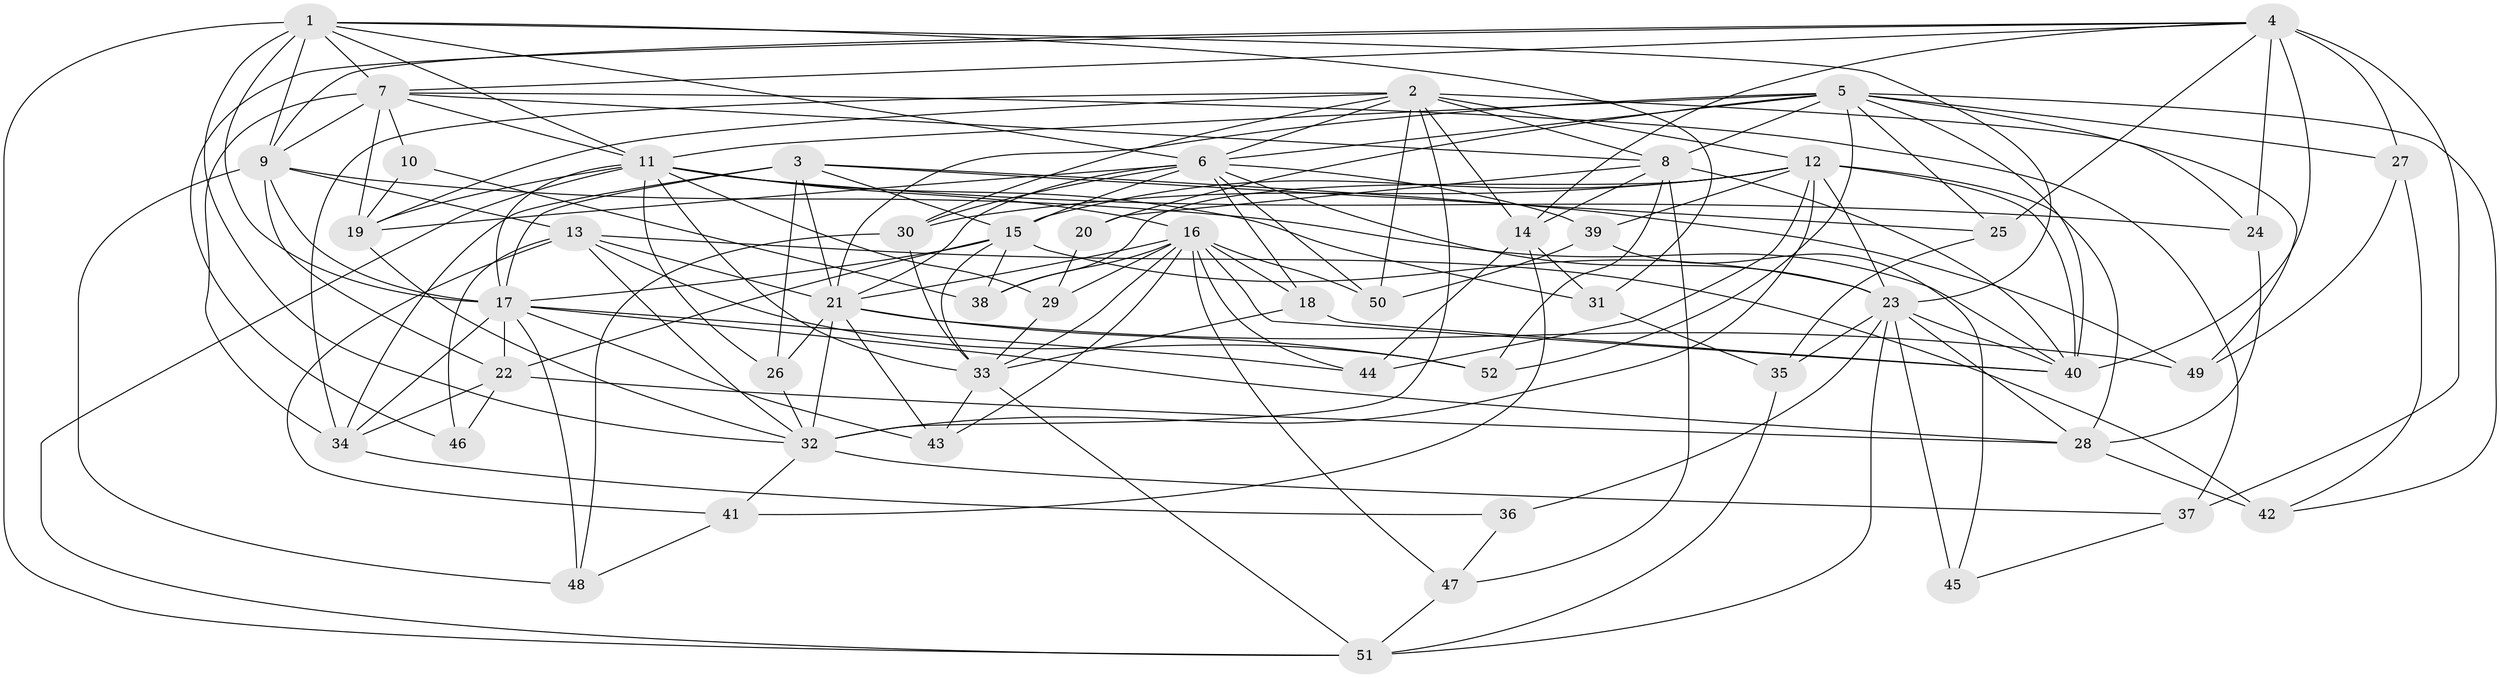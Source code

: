 // original degree distribution, {4: 1.0}
// Generated by graph-tools (version 1.1) at 2025/53/03/04/25 22:53:32]
// undirected, 52 vertices, 161 edges
graph export_dot {
  node [color=gray90,style=filled];
  1;
  2;
  3;
  4;
  5;
  6;
  7;
  8;
  9;
  10;
  11;
  12;
  13;
  14;
  15;
  16;
  17;
  18;
  19;
  20;
  21;
  22;
  23;
  24;
  25;
  26;
  27;
  28;
  29;
  30;
  31;
  32;
  33;
  34;
  35;
  36;
  37;
  38;
  39;
  40;
  41;
  42;
  43;
  44;
  45;
  46;
  47;
  48;
  49;
  50;
  51;
  52;
  1 -- 6 [weight=2.0];
  1 -- 7 [weight=1.0];
  1 -- 9 [weight=3.0];
  1 -- 11 [weight=1.0];
  1 -- 17 [weight=1.0];
  1 -- 23 [weight=1.0];
  1 -- 31 [weight=1.0];
  1 -- 32 [weight=1.0];
  1 -- 51 [weight=1.0];
  2 -- 6 [weight=1.0];
  2 -- 8 [weight=1.0];
  2 -- 12 [weight=1.0];
  2 -- 14 [weight=1.0];
  2 -- 19 [weight=1.0];
  2 -- 24 [weight=1.0];
  2 -- 30 [weight=1.0];
  2 -- 32 [weight=1.0];
  2 -- 34 [weight=1.0];
  2 -- 50 [weight=1.0];
  3 -- 15 [weight=2.0];
  3 -- 17 [weight=1.0];
  3 -- 21 [weight=1.0];
  3 -- 25 [weight=1.0];
  3 -- 26 [weight=1.0];
  3 -- 34 [weight=1.0];
  3 -- 49 [weight=1.0];
  4 -- 7 [weight=1.0];
  4 -- 9 [weight=1.0];
  4 -- 14 [weight=1.0];
  4 -- 24 [weight=1.0];
  4 -- 25 [weight=1.0];
  4 -- 27 [weight=1.0];
  4 -- 37 [weight=1.0];
  4 -- 40 [weight=2.0];
  4 -- 46 [weight=1.0];
  5 -- 6 [weight=1.0];
  5 -- 8 [weight=1.0];
  5 -- 11 [weight=1.0];
  5 -- 20 [weight=2.0];
  5 -- 21 [weight=1.0];
  5 -- 25 [weight=1.0];
  5 -- 27 [weight=1.0];
  5 -- 40 [weight=1.0];
  5 -- 42 [weight=1.0];
  5 -- 49 [weight=1.0];
  5 -- 52 [weight=1.0];
  6 -- 15 [weight=1.0];
  6 -- 18 [weight=1.0];
  6 -- 19 [weight=1.0];
  6 -- 21 [weight=1.0];
  6 -- 23 [weight=1.0];
  6 -- 30 [weight=1.0];
  6 -- 39 [weight=1.0];
  6 -- 50 [weight=1.0];
  7 -- 8 [weight=1.0];
  7 -- 9 [weight=1.0];
  7 -- 10 [weight=1.0];
  7 -- 11 [weight=1.0];
  7 -- 19 [weight=2.0];
  7 -- 34 [weight=1.0];
  7 -- 37 [weight=1.0];
  8 -- 14 [weight=1.0];
  8 -- 20 [weight=1.0];
  8 -- 40 [weight=1.0];
  8 -- 47 [weight=1.0];
  8 -- 52 [weight=1.0];
  9 -- 13 [weight=1.0];
  9 -- 17 [weight=1.0];
  9 -- 22 [weight=1.0];
  9 -- 40 [weight=1.0];
  9 -- 48 [weight=1.0];
  10 -- 19 [weight=2.0];
  10 -- 38 [weight=1.0];
  11 -- 16 [weight=1.0];
  11 -- 17 [weight=1.0];
  11 -- 19 [weight=1.0];
  11 -- 24 [weight=1.0];
  11 -- 26 [weight=1.0];
  11 -- 29 [weight=1.0];
  11 -- 31 [weight=1.0];
  11 -- 33 [weight=1.0];
  11 -- 51 [weight=1.0];
  12 -- 15 [weight=1.0];
  12 -- 23 [weight=1.0];
  12 -- 28 [weight=1.0];
  12 -- 30 [weight=2.0];
  12 -- 32 [weight=1.0];
  12 -- 38 [weight=1.0];
  12 -- 39 [weight=1.0];
  12 -- 40 [weight=2.0];
  12 -- 44 [weight=1.0];
  13 -- 21 [weight=2.0];
  13 -- 32 [weight=1.0];
  13 -- 41 [weight=1.0];
  13 -- 42 [weight=1.0];
  13 -- 46 [weight=1.0];
  13 -- 52 [weight=1.0];
  14 -- 31 [weight=1.0];
  14 -- 41 [weight=1.0];
  14 -- 44 [weight=1.0];
  15 -- 17 [weight=1.0];
  15 -- 22 [weight=3.0];
  15 -- 23 [weight=1.0];
  15 -- 33 [weight=1.0];
  15 -- 38 [weight=2.0];
  16 -- 18 [weight=1.0];
  16 -- 21 [weight=1.0];
  16 -- 29 [weight=1.0];
  16 -- 33 [weight=1.0];
  16 -- 38 [weight=2.0];
  16 -- 40 [weight=1.0];
  16 -- 43 [weight=1.0];
  16 -- 44 [weight=1.0];
  16 -- 47 [weight=1.0];
  16 -- 50 [weight=1.0];
  17 -- 22 [weight=2.0];
  17 -- 28 [weight=1.0];
  17 -- 34 [weight=1.0];
  17 -- 43 [weight=1.0];
  17 -- 44 [weight=1.0];
  17 -- 48 [weight=1.0];
  18 -- 33 [weight=1.0];
  18 -- 40 [weight=1.0];
  19 -- 32 [weight=1.0];
  20 -- 29 [weight=1.0];
  21 -- 26 [weight=1.0];
  21 -- 32 [weight=2.0];
  21 -- 43 [weight=1.0];
  21 -- 49 [weight=1.0];
  21 -- 52 [weight=1.0];
  22 -- 28 [weight=1.0];
  22 -- 34 [weight=1.0];
  22 -- 46 [weight=2.0];
  23 -- 28 [weight=1.0];
  23 -- 35 [weight=1.0];
  23 -- 36 [weight=2.0];
  23 -- 40 [weight=1.0];
  23 -- 45 [weight=2.0];
  23 -- 51 [weight=1.0];
  24 -- 28 [weight=1.0];
  25 -- 35 [weight=1.0];
  26 -- 32 [weight=1.0];
  27 -- 42 [weight=1.0];
  27 -- 49 [weight=1.0];
  28 -- 42 [weight=1.0];
  29 -- 33 [weight=1.0];
  30 -- 33 [weight=1.0];
  30 -- 48 [weight=1.0];
  31 -- 35 [weight=1.0];
  32 -- 37 [weight=1.0];
  32 -- 41 [weight=1.0];
  33 -- 43 [weight=1.0];
  33 -- 51 [weight=1.0];
  34 -- 36 [weight=1.0];
  35 -- 51 [weight=1.0];
  36 -- 47 [weight=1.0];
  37 -- 45 [weight=1.0];
  39 -- 45 [weight=1.0];
  39 -- 50 [weight=1.0];
  41 -- 48 [weight=1.0];
  47 -- 51 [weight=1.0];
}
